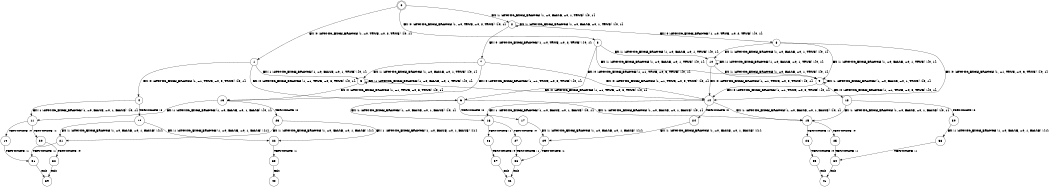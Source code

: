 digraph BCG {
size = "7, 10.5";
center = TRUE;
node [shape = circle];
0 [peripheries = 2];
0 -> 1 [label = "EX !0 !ATOMIC_EXCH_BRANCH (1, +0, TRUE, +0, 2, TRUE) !{0, 1}"];
0 -> 2 [label = "EX !1 !ATOMIC_EXCH_BRANCH (1, +0, FALSE, +0, 1, TRUE) !{0, 1}"];
0 -> 3 [label = "EX !0 !ATOMIC_EXCH_BRANCH (1, +0, TRUE, +0, 2, TRUE) !{0, 1}"];
1 -> 4 [label = "EX !0 !ATOMIC_EXCH_BRANCH (1, +1, TRUE, +0, 3, TRUE) !{0, 1}"];
1 -> 5 [label = "EX !1 !ATOMIC_EXCH_BRANCH (1, +0, FALSE, +0, 1, TRUE) !{0, 1}"];
1 -> 6 [label = "EX !0 !ATOMIC_EXCH_BRANCH (1, +1, TRUE, +0, 3, TRUE) !{0, 1}"];
2 -> 2 [label = "EX !1 !ATOMIC_EXCH_BRANCH (1, +0, FALSE, +0, 1, TRUE) !{0, 1}"];
2 -> 7 [label = "EX !0 !ATOMIC_EXCH_BRANCH (1, +0, TRUE, +0, 2, TRUE) !{0, 1}"];
2 -> 8 [label = "EX !0 !ATOMIC_EXCH_BRANCH (1, +0, TRUE, +0, 2, TRUE) !{0, 1}"];
3 -> 9 [label = "EX !1 !ATOMIC_EXCH_BRANCH (1, +0, FALSE, +0, 1, TRUE) !{0, 1}"];
3 -> 6 [label = "EX !0 !ATOMIC_EXCH_BRANCH (1, +1, TRUE, +0, 3, TRUE) !{0, 1}"];
3 -> 10 [label = "EX !1 !ATOMIC_EXCH_BRANCH (1, +0, FALSE, +0, 1, TRUE) !{0, 1}"];
4 -> 11 [label = "EX !1 !ATOMIC_EXCH_BRANCH (1, +0, FALSE, +0, 1, FALSE) !{0, 1}"];
4 -> 12 [label = "TERMINATE !0"];
5 -> 13 [label = "EX !0 !ATOMIC_EXCH_BRANCH (1, +1, TRUE, +0, 3, TRUE) !{0, 1}"];
5 -> 5 [label = "EX !1 !ATOMIC_EXCH_BRANCH (1, +0, FALSE, +0, 1, TRUE) !{0, 1}"];
5 -> 14 [label = "EX !0 !ATOMIC_EXCH_BRANCH (1, +1, TRUE, +0, 3, TRUE) !{0, 1}"];
6 -> 15 [label = "EX !1 !ATOMIC_EXCH_BRANCH (1, +0, FALSE, +0, 1, FALSE) !{0, 1}"];
6 -> 16 [label = "EX !1 !ATOMIC_EXCH_BRANCH (1, +0, FALSE, +0, 1, FALSE) !{0, 1}"];
6 -> 17 [label = "TERMINATE !0"];
7 -> 13 [label = "EX !0 !ATOMIC_EXCH_BRANCH (1, +1, TRUE, +0, 3, TRUE) !{0, 1}"];
7 -> 5 [label = "EX !1 !ATOMIC_EXCH_BRANCH (1, +0, FALSE, +0, 1, TRUE) !{0, 1}"];
7 -> 14 [label = "EX !0 !ATOMIC_EXCH_BRANCH (1, +1, TRUE, +0, 3, TRUE) !{0, 1}"];
8 -> 9 [label = "EX !1 !ATOMIC_EXCH_BRANCH (1, +0, FALSE, +0, 1, TRUE) !{0, 1}"];
8 -> 14 [label = "EX !0 !ATOMIC_EXCH_BRANCH (1, +1, TRUE, +0, 3, TRUE) !{0, 1}"];
8 -> 10 [label = "EX !1 !ATOMIC_EXCH_BRANCH (1, +0, FALSE, +0, 1, TRUE) !{0, 1}"];
9 -> 18 [label = "EX !0 !ATOMIC_EXCH_BRANCH (1, +1, TRUE, +0, 3, TRUE) !{0, 1}"];
9 -> 9 [label = "EX !1 !ATOMIC_EXCH_BRANCH (1, +0, FALSE, +0, 1, TRUE) !{0, 1}"];
9 -> 14 [label = "EX !0 !ATOMIC_EXCH_BRANCH (1, +1, TRUE, +0, 3, TRUE) !{0, 1}"];
10 -> 9 [label = "EX !1 !ATOMIC_EXCH_BRANCH (1, +0, FALSE, +0, 1, TRUE) !{0, 1}"];
10 -> 14 [label = "EX !0 !ATOMIC_EXCH_BRANCH (1, +1, TRUE, +0, 3, TRUE) !{0, 1}"];
10 -> 10 [label = "EX !1 !ATOMIC_EXCH_BRANCH (1, +0, FALSE, +0, 1, TRUE) !{0, 1}"];
11 -> 19 [label = "TERMINATE !0"];
11 -> 20 [label = "TERMINATE !1"];
12 -> 21 [label = "EX !1 !ATOMIC_EXCH_BRANCH (1, +0, FALSE, +0, 1, FALSE) !{1}"];
12 -> 22 [label = "EX !1 !ATOMIC_EXCH_BRANCH (1, +0, FALSE, +0, 1, FALSE) !{1}"];
13 -> 11 [label = "EX !1 !ATOMIC_EXCH_BRANCH (1, +0, FALSE, +0, 1, FALSE) !{0, 1}"];
13 -> 23 [label = "TERMINATE !0"];
14 -> 15 [label = "EX !1 !ATOMIC_EXCH_BRANCH (1, +0, FALSE, +0, 1, FALSE) !{0, 1}"];
14 -> 16 [label = "EX !1 !ATOMIC_EXCH_BRANCH (1, +0, FALSE, +0, 1, FALSE) !{0, 1}"];
14 -> 24 [label = "TERMINATE !0"];
15 -> 25 [label = "TERMINATE !0"];
15 -> 26 [label = "TERMINATE !1"];
16 -> 27 [label = "TERMINATE !0"];
16 -> 28 [label = "TERMINATE !1"];
17 -> 29 [label = "EX !1 !ATOMIC_EXCH_BRANCH (1, +0, FALSE, +0, 1, FALSE) !{1}"];
18 -> 15 [label = "EX !1 !ATOMIC_EXCH_BRANCH (1, +0, FALSE, +0, 1, FALSE) !{0, 1}"];
18 -> 30 [label = "TERMINATE !0"];
19 -> 31 [label = "TERMINATE !1"];
20 -> 32 [label = "TERMINATE !0"];
21 -> 31 [label = "TERMINATE !1"];
22 -> 33 [label = "TERMINATE !1"];
23 -> 21 [label = "EX !1 !ATOMIC_EXCH_BRANCH (1, +0, FALSE, +0, 1, FALSE) !{1}"];
23 -> 22 [label = "EX !1 !ATOMIC_EXCH_BRANCH (1, +0, FALSE, +0, 1, FALSE) !{1}"];
24 -> 29 [label = "EX !1 !ATOMIC_EXCH_BRANCH (1, +0, FALSE, +0, 1, FALSE) !{1}"];
25 -> 34 [label = "TERMINATE !1"];
26 -> 35 [label = "TERMINATE !0"];
27 -> 36 [label = "TERMINATE !1"];
28 -> 37 [label = "TERMINATE !0"];
29 -> 36 [label = "TERMINATE !1"];
30 -> 38 [label = "EX !1 !ATOMIC_EXCH_BRANCH (1, +0, FALSE, +0, 1, FALSE) !{1}"];
31 -> 39 [label = "exit"];
32 -> 39 [label = "exit"];
33 -> 40 [label = "exit"];
34 -> 41 [label = "exit"];
35 -> 41 [label = "exit"];
36 -> 42 [label = "exit"];
37 -> 42 [label = "exit"];
38 -> 34 [label = "TERMINATE !1"];
}
